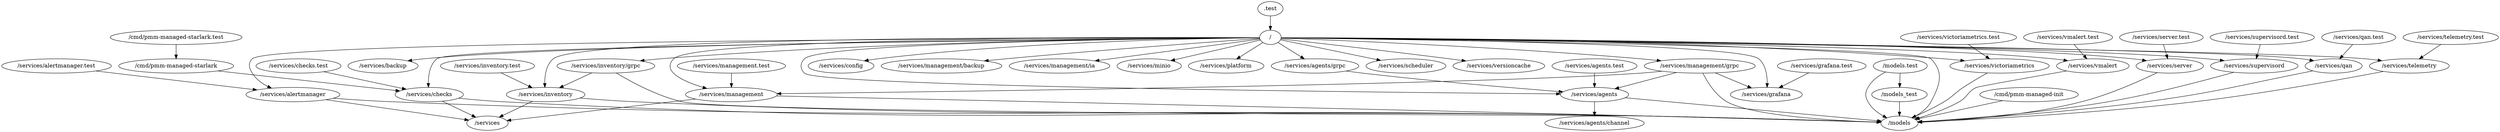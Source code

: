 digraph packages {
	".test" -> "/";
	"/" -> "/models";
	"/" -> "/services/agents";
	"/" -> "/services/agents/grpc";
	"/" -> "/services/alertmanager";
	"/" -> "/services/backup";
	"/" -> "/services/checks";
	"/" -> "/services/config";
	"/" -> "/services/grafana";
	"/" -> "/services/inventory";
	"/" -> "/services/inventory/grpc";
	"/" -> "/services/management";
	"/" -> "/services/management/backup";
	"/" -> "/services/management/grpc";
	"/" -> "/services/management/ia";
	"/" -> "/services/minio";
	"/" -> "/services/platform";
	"/" -> "/services/qan";
	"/" -> "/services/scheduler";
	"/" -> "/services/server";
	"/" -> "/services/supervisord";
	"/" -> "/services/telemetry";
	"/" -> "/services/versioncache";
	"/" -> "/services/victoriametrics";
	"/" -> "/services/vmalert";
	"/cmd/pmm-managed-init" -> "/models";
	"/cmd/pmm-managed-starlark" -> "/services/checks";
	"/cmd/pmm-managed-starlark.test" -> "/cmd/pmm-managed-starlark";
	"/models.test" -> "/models";
	"/models.test" -> "/models_test";
	"/models_test" -> "/models";
	"/services/agents" -> "/models";
	"/services/agents" -> "/services/agents/channel";
	"/services/agents.test" -> "/services/agents";
	"/services/agents/grpc" -> "/services/agents";
	"/services/alertmanager" -> "/models";
	"/services/alertmanager" -> "/services";
	"/services/alertmanager.test" -> "/services/alertmanager";
	"/services/checks" -> "/models";
	"/services/checks" -> "/services";
	"/services/checks.test" -> "/services/checks";
	"/services/grafana.test" -> "/services/grafana";
	"/services/inventory" -> "/models";
	"/services/inventory" -> "/services";
	"/services/inventory.test" -> "/services/inventory";
	"/services/inventory/grpc" -> "/models";
	"/services/inventory/grpc" -> "/services/inventory";
	"/services/management" -> "/models";
	"/services/management" -> "/services";
	"/services/management.test" -> "/services/management";
	"/services/management/grpc" -> "/models";
	"/services/management/grpc" -> "/services/agents";
	"/services/management/grpc" -> "/services/grafana";
	"/services/management/grpc" -> "/services/management";
	"/services/qan" -> "/models";
	"/services/qan.test" -> "/services/qan";
	"/services/server" -> "/models";
	"/services/server.test" -> "/services/server";
	"/services/supervisord" -> "/models";
	"/services/supervisord.test" -> "/services/supervisord";
	"/services/telemetry" -> "/models";
	"/services/telemetry.test" -> "/services/telemetry";
	"/services/victoriametrics" -> "/models";
	"/services/victoriametrics.test" -> "/services/victoriametrics";
	"/services/vmalert" -> "/models";
	"/services/vmalert.test" -> "/services/vmalert";
}
